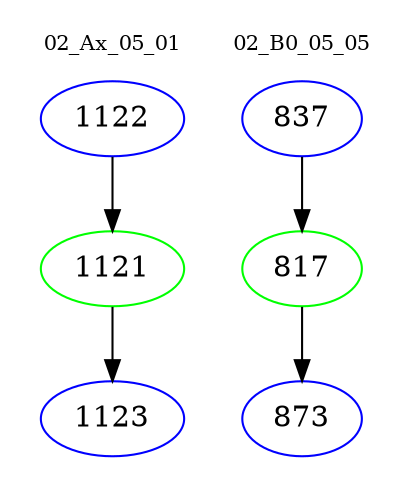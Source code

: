 digraph{
subgraph cluster_0 {
color = white
label = "02_Ax_05_01";
fontsize=10;
T0_1122 [label="1122", color="blue"]
T0_1122 -> T0_1121 [color="black"]
T0_1121 [label="1121", color="green"]
T0_1121 -> T0_1123 [color="black"]
T0_1123 [label="1123", color="blue"]
}
subgraph cluster_1 {
color = white
label = "02_B0_05_05";
fontsize=10;
T1_837 [label="837", color="blue"]
T1_837 -> T1_817 [color="black"]
T1_817 [label="817", color="green"]
T1_817 -> T1_873 [color="black"]
T1_873 [label="873", color="blue"]
}
}
